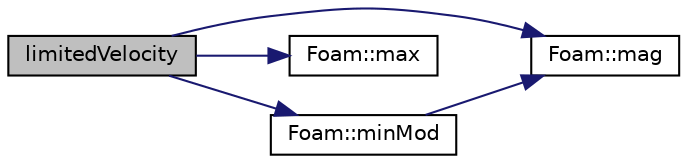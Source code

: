 digraph "limitedVelocity"
{
  bgcolor="transparent";
  edge [fontname="Helvetica",fontsize="10",labelfontname="Helvetica",labelfontsize="10"];
  node [fontname="Helvetica",fontsize="10",shape=record];
  rankdir="LR";
  Node22 [label="limitedVelocity",height=0.2,width=0.4,color="black", fillcolor="grey75", style="filled", fontcolor="black"];
  Node22 -> Node23 [color="midnightblue",fontsize="10",style="solid",fontname="Helvetica"];
  Node23 [label="Foam::mag",height=0.2,width=0.4,color="black",URL="$a21851.html#a929da2a3fdcf3dacbbe0487d3a330dae"];
  Node22 -> Node24 [color="midnightblue",fontsize="10",style="solid",fontname="Helvetica"];
  Node24 [label="Foam::max",height=0.2,width=0.4,color="black",URL="$a21851.html#ac993e906cf2774ae77e666bc24e81733"];
  Node22 -> Node25 [color="midnightblue",fontsize="10",style="solid",fontname="Helvetica"];
  Node25 [label="Foam::minMod",height=0.2,width=0.4,color="black",URL="$a21851.html#a761de0c3b427d69121b23e3eb57b795b"];
  Node25 -> Node23 [color="midnightblue",fontsize="10",style="solid",fontname="Helvetica"];
}

